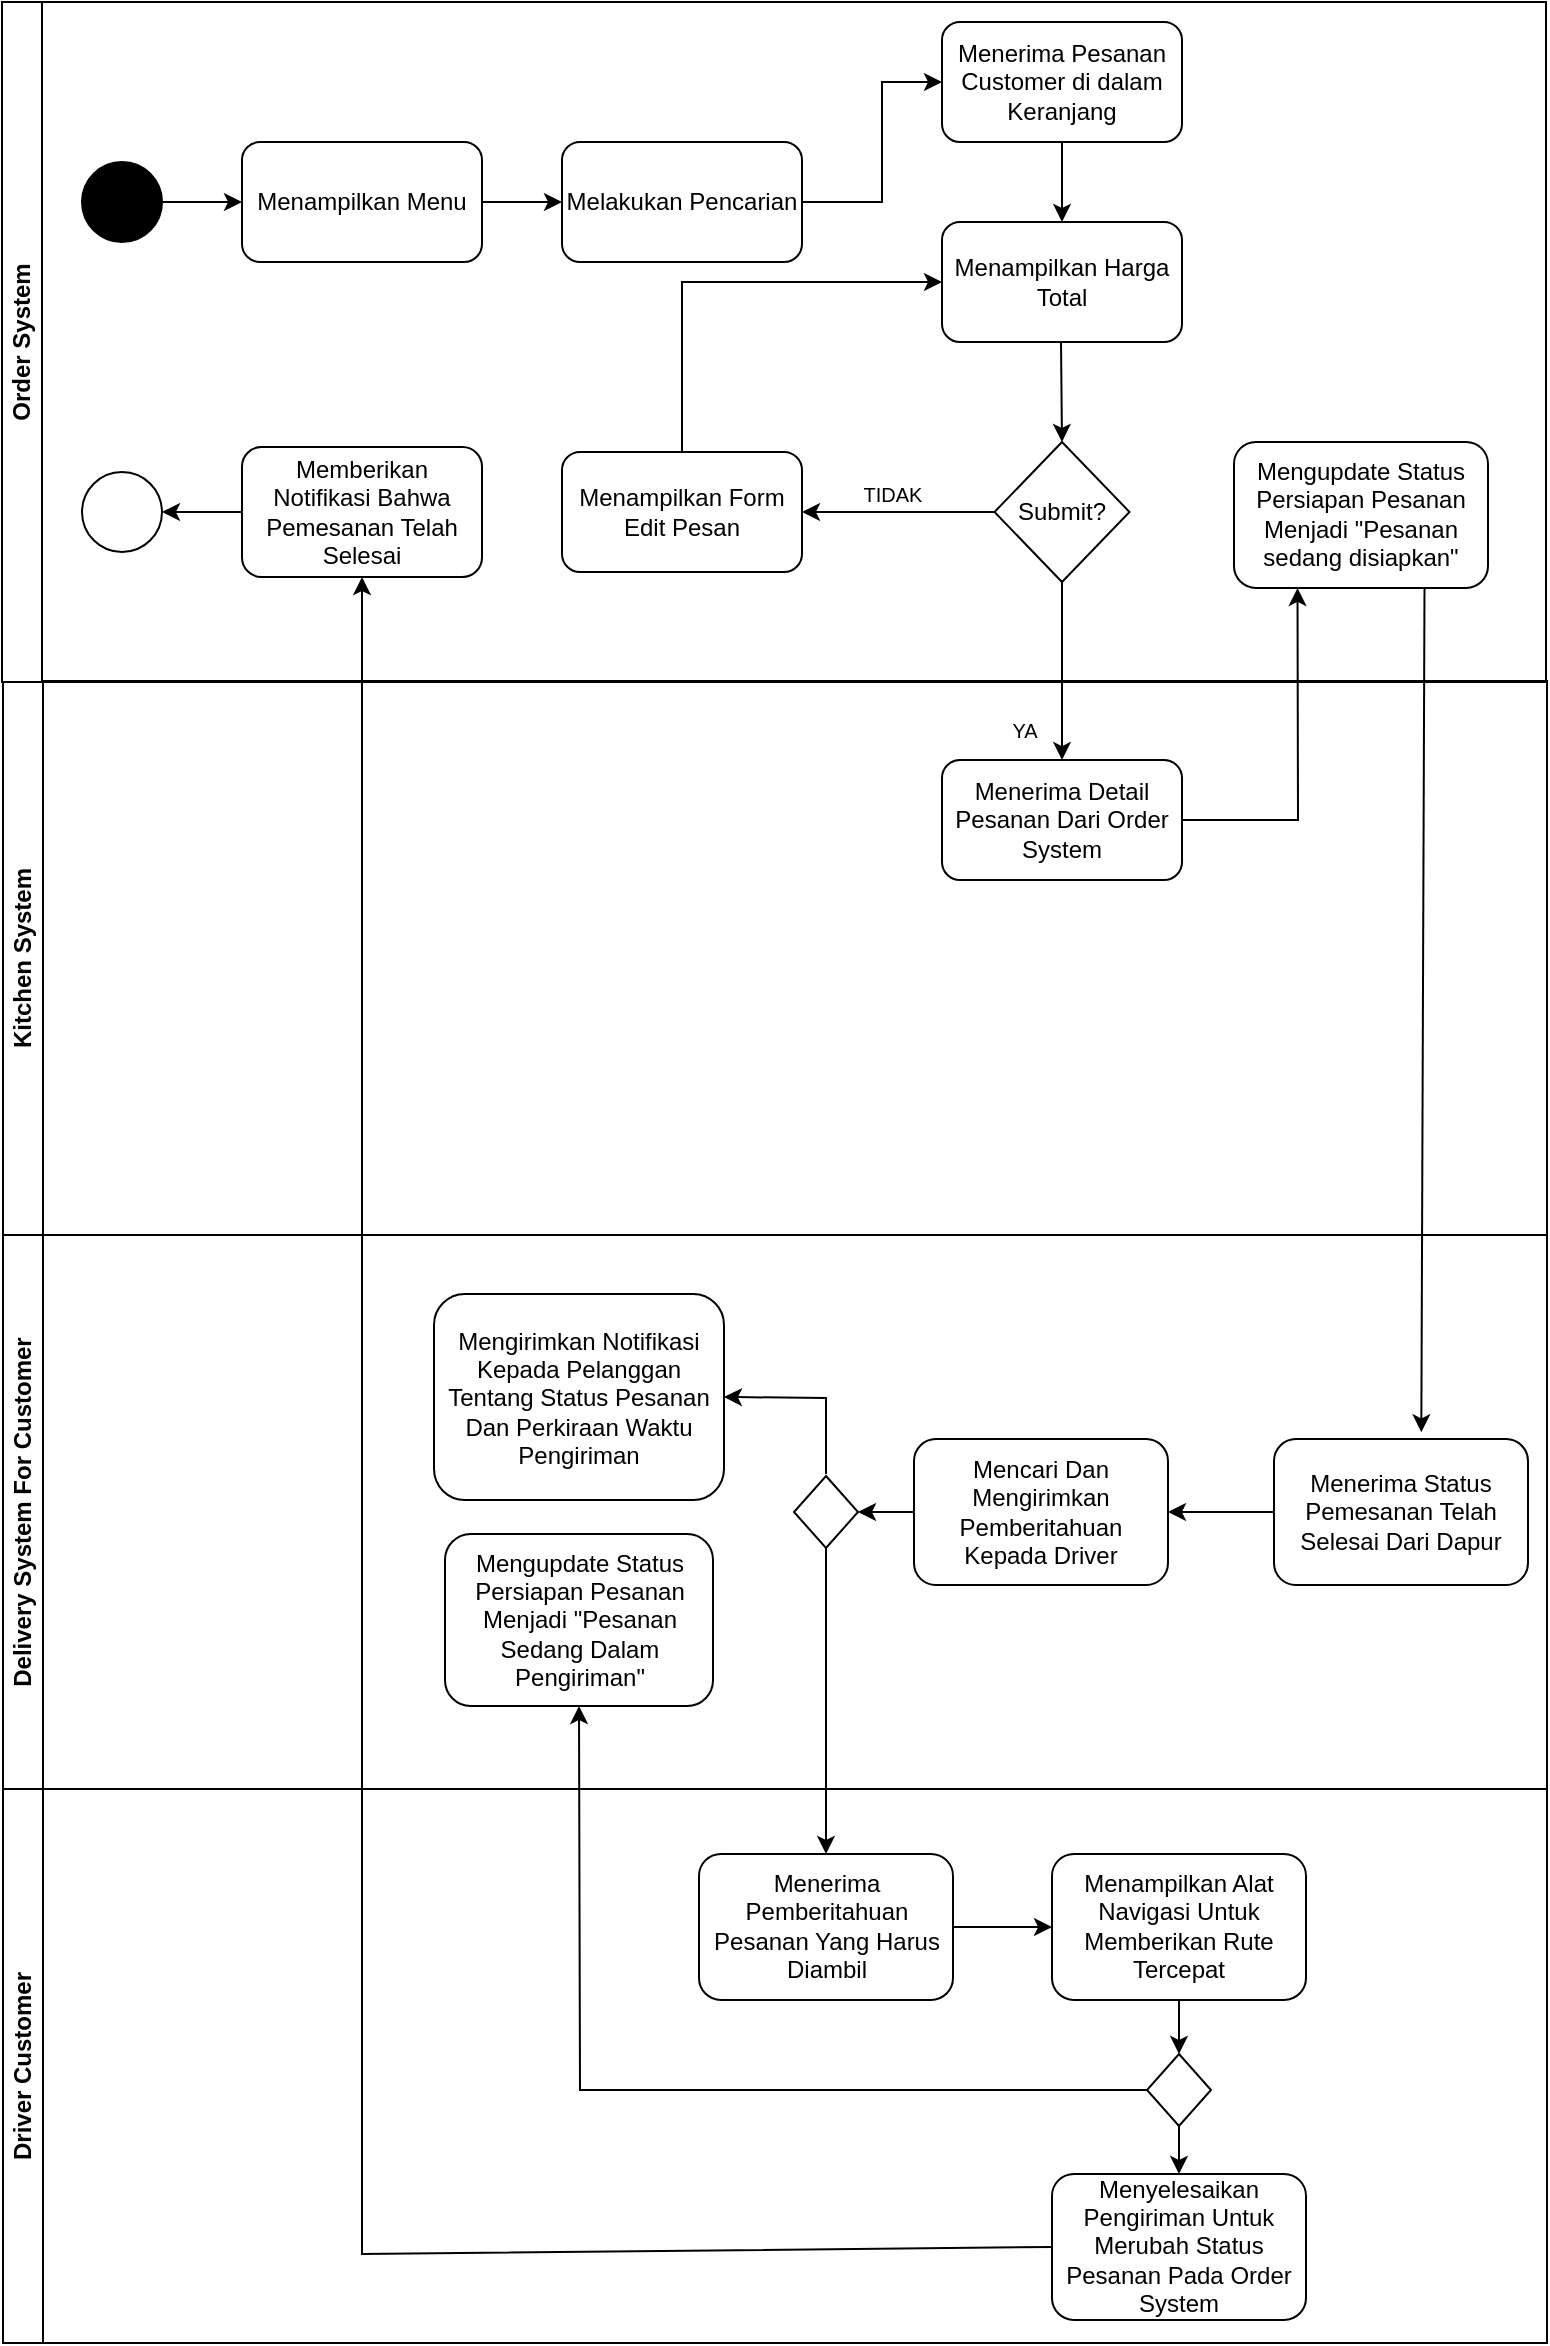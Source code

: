 <mxfile version="24.4.13" type="google">
  <diagram name="Page-1" id="3s-FVgMP3UqWNlFQKL6T">
    <mxGraphModel grid="1" page="1" gridSize="10" guides="1" tooltips="1" connect="1" arrows="1" fold="1" pageScale="1" pageWidth="1100" pageHeight="1700" math="0" shadow="0">
      <root>
        <mxCell id="0" />
        <mxCell id="1" parent="0" />
        <mxCell id="wM69kSQBvjVR911P5O04-1" value="Kitchen System" style="swimlane;whiteSpace=wrap;html=1;rotation=-90;startSize=20;" vertex="1" parent="1">
          <mxGeometry x="412" y="336" width="277" height="772" as="geometry" />
        </mxCell>
        <mxCell id="wM69kSQBvjVR911P5O04-26" value="YA" style="text;html=1;align=center;verticalAlign=middle;resizable=0;points=[];autosize=1;strokeColor=none;fillColor=none;fontSize=10;" vertex="1" parent="wM69kSQBvjVR911P5O04-1">
          <mxGeometry x="243.01" y="257.01" width="40" height="30" as="geometry" />
        </mxCell>
        <mxCell id="wM69kSQBvjVR911P5O04-27" value="Menerima Detail Pesanan Dari Order System" style="rounded=1;whiteSpace=wrap;html=1;" vertex="1" parent="wM69kSQBvjVR911P5O04-1">
          <mxGeometry x="222" y="287.01" width="120" height="60" as="geometry" />
        </mxCell>
        <mxCell id="wM69kSQBvjVR911P5O04-2" value="Order System" style="swimlane;horizontal=0;whiteSpace=wrap;html=1;startSize=20;" vertex="1" parent="1">
          <mxGeometry x="164" y="244" width="772" height="340" as="geometry" />
        </mxCell>
        <mxCell id="wM69kSQBvjVR911P5O04-3" value="" style="ellipse;whiteSpace=wrap;html=1;aspect=fixed;fillColor=#000000;" vertex="1" parent="wM69kSQBvjVR911P5O04-2">
          <mxGeometry x="40" y="80" width="40" height="40" as="geometry" />
        </mxCell>
        <mxCell id="wM69kSQBvjVR911P5O04-4" value="" style="endArrow=classic;html=1;rounded=0;exitX=1;exitY=0.5;exitDx=0;exitDy=0;entryX=0;entryY=0.5;entryDx=0;entryDy=0;" edge="1" parent="wM69kSQBvjVR911P5O04-2" source="wM69kSQBvjVR911P5O04-3">
          <mxGeometry width="50" height="50" relative="1" as="geometry">
            <mxPoint x="360" y="260" as="sourcePoint" />
            <mxPoint x="120" y="100" as="targetPoint" />
            <Array as="points" />
          </mxGeometry>
        </mxCell>
        <mxCell id="wM69kSQBvjVR911P5O04-7" value="" style="endArrow=classic;html=1;rounded=0;exitX=1;exitY=0.5;exitDx=0;exitDy=0;entryX=0;entryY=0.5;entryDx=0;entryDy=0;" edge="1" parent="wM69kSQBvjVR911P5O04-2" source="wM69kSQBvjVR911P5O04-10">
          <mxGeometry width="50" height="50" relative="1" as="geometry">
            <mxPoint x="250" y="100" as="sourcePoint" />
            <mxPoint x="280" y="100" as="targetPoint" />
            <Array as="points" />
          </mxGeometry>
        </mxCell>
        <mxCell id="wM69kSQBvjVR911P5O04-9" value="" style="endArrow=classic;html=1;rounded=0;exitX=1;exitY=0.5;exitDx=0;exitDy=0;entryX=0;entryY=0.5;entryDx=0;entryDy=0;" edge="1" parent="wM69kSQBvjVR911P5O04-2" source="wM69kSQBvjVR911P5O04-11" target="wM69kSQBvjVR911P5O04-13">
          <mxGeometry width="50" height="50" relative="1" as="geometry">
            <mxPoint x="410" y="100" as="sourcePoint" />
            <mxPoint x="480" y="42.5" as="targetPoint" />
            <Array as="points">
              <mxPoint x="440" y="100" />
              <mxPoint x="440" y="40" />
            </Array>
          </mxGeometry>
        </mxCell>
        <mxCell id="wM69kSQBvjVR911P5O04-10" value="Menampilkan Menu" style="rounded=1;whiteSpace=wrap;html=1;" vertex="1" parent="wM69kSQBvjVR911P5O04-2">
          <mxGeometry x="120" y="70" width="120" height="60" as="geometry" />
        </mxCell>
        <mxCell id="wM69kSQBvjVR911P5O04-11" value="Melakukan Pencarian" style="rounded=1;html=1;whiteSpace=wrap;" vertex="1" parent="wM69kSQBvjVR911P5O04-2">
          <mxGeometry x="280" y="70" width="120" height="60" as="geometry" />
        </mxCell>
        <mxCell id="wM69kSQBvjVR911P5O04-13" value="Menerima Pesanan Customer di dalam Keranjang" style="rounded=1;whiteSpace=wrap;html=1;" vertex="1" parent="wM69kSQBvjVR911P5O04-2">
          <mxGeometry x="470" y="10" width="120" height="60" as="geometry" />
        </mxCell>
        <mxCell id="wM69kSQBvjVR911P5O04-14" value="Menampilkan Harga Total" style="rounded=1;whiteSpace=wrap;html=1;" vertex="1" parent="wM69kSQBvjVR911P5O04-2">
          <mxGeometry x="470" y="110" width="120" height="60" as="geometry" />
        </mxCell>
        <mxCell id="wM69kSQBvjVR911P5O04-16" value="" style="endArrow=classic;html=1;rounded=0;exitX=0.5;exitY=1;exitDx=0;exitDy=0;entryX=0.5;entryY=0;entryDx=0;entryDy=0;" edge="1" parent="wM69kSQBvjVR911P5O04-2" source="wM69kSQBvjVR911P5O04-13" target="wM69kSQBvjVR911P5O04-14">
          <mxGeometry width="50" height="50" relative="1" as="geometry">
            <mxPoint x="250" y="110" as="sourcePoint" />
            <mxPoint x="290" y="110" as="targetPoint" />
            <Array as="points" />
          </mxGeometry>
        </mxCell>
        <mxCell id="wM69kSQBvjVR911P5O04-17" value="Submit?" style="rhombus;whiteSpace=wrap;html=1;" vertex="1" parent="wM69kSQBvjVR911P5O04-2">
          <mxGeometry x="496.25" y="220" width="67.5" height="70" as="geometry" />
        </mxCell>
        <mxCell id="wM69kSQBvjVR911P5O04-18" value="" style="endArrow=classic;html=1;rounded=0;exitX=0.5;exitY=1;exitDx=0;exitDy=0;entryX=0.5;entryY=0;entryDx=0;entryDy=0;" edge="1" parent="wM69kSQBvjVR911P5O04-2" target="wM69kSQBvjVR911P5O04-17">
          <mxGeometry width="50" height="50" relative="1" as="geometry">
            <mxPoint x="529.5" y="170" as="sourcePoint" />
            <mxPoint x="530" y="190" as="targetPoint" />
            <Array as="points" />
          </mxGeometry>
        </mxCell>
        <mxCell id="wM69kSQBvjVR911P5O04-20" value="Menampilkan Form Edit Pesan" style="rounded=1;whiteSpace=wrap;html=1;" vertex="1" parent="wM69kSQBvjVR911P5O04-2">
          <mxGeometry x="280" y="225" width="120" height="60" as="geometry" />
        </mxCell>
        <mxCell id="wM69kSQBvjVR911P5O04-21" value="" style="endArrow=classic;html=1;rounded=0;exitX=0;exitY=0.5;exitDx=0;exitDy=0;entryX=1;entryY=0.5;entryDx=0;entryDy=0;" edge="1" parent="wM69kSQBvjVR911P5O04-2" source="wM69kSQBvjVR911P5O04-17" target="wM69kSQBvjVR911P5O04-20">
          <mxGeometry width="50" height="50" relative="1" as="geometry">
            <mxPoint x="250" y="110" as="sourcePoint" />
            <mxPoint x="410" y="220" as="targetPoint" />
            <Array as="points" />
          </mxGeometry>
        </mxCell>
        <mxCell id="wM69kSQBvjVR911P5O04-22" value="TIDAK" style="text;html=1;align=center;verticalAlign=bottom;resizable=0;points=[];autosize=1;strokeColor=none;fillColor=none;fontSize=10;" vertex="1" parent="wM69kSQBvjVR911P5O04-2">
          <mxGeometry x="420" y="225" width="50" height="30" as="geometry" />
        </mxCell>
        <mxCell id="wM69kSQBvjVR911P5O04-24" value="" style="endArrow=classic;html=1;rounded=0;exitX=0.5;exitY=0;exitDx=0;exitDy=0;entryX=0;entryY=0.5;entryDx=0;entryDy=0;" edge="1" parent="wM69kSQBvjVR911P5O04-2" source="wM69kSQBvjVR911P5O04-20" target="wM69kSQBvjVR911P5O04-14">
          <mxGeometry width="50" height="50" relative="1" as="geometry">
            <mxPoint x="513" y="230" as="sourcePoint" />
            <mxPoint x="410" y="230" as="targetPoint" />
            <Array as="points">
              <mxPoint x="340" y="140" />
            </Array>
          </mxGeometry>
        </mxCell>
        <mxCell id="5OzxsK8boKmwiZCibx3B-2" value="Mengupdate Status Persiapan Pesanan Menjadi &quot;Pesanan sedang disiapkan&quot;" style="rounded=1;whiteSpace=wrap;html=1;" vertex="1" parent="wM69kSQBvjVR911P5O04-2">
          <mxGeometry x="616" y="220" width="127" height="72.99" as="geometry" />
        </mxCell>
        <mxCell id="5OzxsK8boKmwiZCibx3B-28" value="Memberikan Notifikasi Bahwa Pemesanan Telah Selesai" style="rounded=1;whiteSpace=wrap;html=1;" vertex="1" parent="wM69kSQBvjVR911P5O04-2">
          <mxGeometry x="120" y="222.5" width="120" height="65" as="geometry" />
        </mxCell>
        <mxCell id="5OzxsK8boKmwiZCibx3B-29" value="" style="ellipse;whiteSpace=wrap;html=1;aspect=fixed;" vertex="1" parent="wM69kSQBvjVR911P5O04-2">
          <mxGeometry x="40" y="235" width="40" height="40" as="geometry" />
        </mxCell>
        <mxCell id="5OzxsK8boKmwiZCibx3B-30" value="" style="endArrow=classic;html=1;rounded=0;exitX=0;exitY=0.5;exitDx=0;exitDy=0;entryX=1;entryY=0.5;entryDx=0;entryDy=0;" edge="1" parent="wM69kSQBvjVR911P5O04-2" source="5OzxsK8boKmwiZCibx3B-28" target="5OzxsK8boKmwiZCibx3B-29">
          <mxGeometry width="50" height="50" relative="1" as="geometry">
            <mxPoint x="250" y="110" as="sourcePoint" />
            <mxPoint x="290" y="110" as="targetPoint" />
            <Array as="points" />
          </mxGeometry>
        </mxCell>
        <mxCell id="wM69kSQBvjVR911P5O04-25" value="" style="endArrow=classic;html=1;rounded=0;exitX=0.5;exitY=1;exitDx=0;exitDy=0;entryX=0.5;entryY=0;entryDx=0;entryDy=0;" edge="1" parent="1" source="wM69kSQBvjVR911P5O04-17" target="wM69kSQBvjVR911P5O04-27">
          <mxGeometry width="50" height="50" relative="1" as="geometry">
            <mxPoint x="553" y="310" as="sourcePoint" />
            <mxPoint x="570" y="320" as="targetPoint" />
            <Array as="points" />
          </mxGeometry>
        </mxCell>
        <mxCell id="wM69kSQBvjVR911P5O04-28" value="Delivery System For Customer" style="swimlane;whiteSpace=wrap;html=1;rotation=-90;startSize=20;" vertex="1" parent="1">
          <mxGeometry x="412" y="613" width="277" height="772" as="geometry" />
        </mxCell>
        <mxCell id="5OzxsK8boKmwiZCibx3B-5" value="Menerima Status Pemesanan Telah Selesai Dari Dapur" style="rounded=1;whiteSpace=wrap;html=1;" vertex="1" parent="wM69kSQBvjVR911P5O04-28">
          <mxGeometry x="388" y="349.51" width="127" height="72.99" as="geometry" />
        </mxCell>
        <mxCell id="5OzxsK8boKmwiZCibx3B-7" value="Mengirimkan Notifikasi Kepada Pelanggan Tentang Status Pesanan Dan Perkiraan Waktu Pengiriman" style="rounded=1;whiteSpace=wrap;html=1;" vertex="1" parent="wM69kSQBvjVR911P5O04-28">
          <mxGeometry x="-32" y="277" width="145" height="103" as="geometry" />
        </mxCell>
        <mxCell id="5OzxsK8boKmwiZCibx3B-8" value="" style="endArrow=classic;html=1;rounded=0;exitX=0;exitY=0.5;exitDx=0;exitDy=0;entryX=1;entryY=0.5;entryDx=0;entryDy=0;" edge="1" parent="wM69kSQBvjVR911P5O04-28" source="5OzxsK8boKmwiZCibx3B-5" target="5OzxsK8boKmwiZCibx3B-9">
          <mxGeometry width="50" height="50" relative="1" as="geometry">
            <mxPoint x="368" y="347" as="sourcePoint" />
            <mxPoint x="318" y="333" as="targetPoint" />
            <Array as="points" />
          </mxGeometry>
        </mxCell>
        <mxCell id="5OzxsK8boKmwiZCibx3B-9" value="Mencari Dan Mengirimkan Pemberitahuan Kepada Driver" style="rounded=1;whiteSpace=wrap;html=1;" vertex="1" parent="wM69kSQBvjVR911P5O04-28">
          <mxGeometry x="208" y="349.51" width="127" height="72.99" as="geometry" />
        </mxCell>
        <mxCell id="5OzxsK8boKmwiZCibx3B-13" value="" style="rhombus;whiteSpace=wrap;html=1;" vertex="1" parent="wM69kSQBvjVR911P5O04-28">
          <mxGeometry x="148" y="368" width="32" height="36" as="geometry" />
        </mxCell>
        <mxCell id="5OzxsK8boKmwiZCibx3B-10" value="" style="endArrow=classic;html=1;rounded=0;entryX=1;entryY=0.5;entryDx=0;entryDy=0;" edge="1" parent="wM69kSQBvjVR911P5O04-28" target="5OzxsK8boKmwiZCibx3B-7">
          <mxGeometry width="50" height="50" relative="1" as="geometry">
            <mxPoint x="164" y="367" as="sourcePoint" />
            <mxPoint x="153" y="332.99" as="targetPoint" />
            <Array as="points">
              <mxPoint x="164" y="329" />
            </Array>
          </mxGeometry>
        </mxCell>
        <mxCell id="5OzxsK8boKmwiZCibx3B-18" value="Mengupdate Status Persiapan Pesanan Menjadi &quot;Pesanan Sedang Dalam Pengiriman&quot;" style="rounded=1;whiteSpace=wrap;html=1;" vertex="1" parent="wM69kSQBvjVR911P5O04-28">
          <mxGeometry x="-26.5" y="397" width="134" height="86" as="geometry" />
        </mxCell>
        <mxCell id="5OzxsK8boKmwiZCibx3B-22" value="" style="endArrow=classic;html=1;rounded=0;exitX=0;exitY=0.5;exitDx=0;exitDy=0;entryX=1;entryY=0.5;entryDx=0;entryDy=0;" edge="1" parent="wM69kSQBvjVR911P5O04-28" source="5OzxsK8boKmwiZCibx3B-9" target="5OzxsK8boKmwiZCibx3B-13">
          <mxGeometry width="50" height="50" relative="1" as="geometry">
            <mxPoint x="351" y="640" as="sourcePoint" />
            <mxPoint x="351" y="667" as="targetPoint" />
            <Array as="points" />
          </mxGeometry>
        </mxCell>
        <mxCell id="wM69kSQBvjVR911P5O04-31" value="Driver Customer" style="swimlane;whiteSpace=wrap;html=1;rotation=-90;startSize=20;" vertex="1" parent="1">
          <mxGeometry x="412" y="890" width="277" height="772" as="geometry" />
        </mxCell>
        <mxCell id="5OzxsK8boKmwiZCibx3B-11" value="Menerima Pemberitahuan Pesanan Yang Harus Diambil" style="rounded=1;whiteSpace=wrap;html=1;" vertex="1" parent="wM69kSQBvjVR911P5O04-31">
          <mxGeometry x="100.5" y="280" width="127" height="72.99" as="geometry" />
        </mxCell>
        <mxCell id="5OzxsK8boKmwiZCibx3B-15" value="Menampilkan Alat Navigasi Untuk Memberikan Rute Tercepat" style="rounded=1;whiteSpace=wrap;html=1;" vertex="1" parent="wM69kSQBvjVR911P5O04-31">
          <mxGeometry x="277" y="280" width="127" height="72.99" as="geometry" />
        </mxCell>
        <mxCell id="5OzxsK8boKmwiZCibx3B-16" value="" style="endArrow=classic;html=1;rounded=0;exitX=1;exitY=0.5;exitDx=0;exitDy=0;entryX=0;entryY=0.5;entryDx=0;entryDy=0;" edge="1" parent="wM69kSQBvjVR911P5O04-31" source="5OzxsK8boKmwiZCibx3B-11" target="5OzxsK8boKmwiZCibx3B-15">
          <mxGeometry width="50" height="50" relative="1" as="geometry">
            <mxPoint x="398" y="119" as="sourcePoint" />
            <mxPoint x="345" y="119" as="targetPoint" />
            <Array as="points" />
          </mxGeometry>
        </mxCell>
        <mxCell id="5OzxsK8boKmwiZCibx3B-19" value="" style="rhombus;whiteSpace=wrap;html=1;" vertex="1" parent="wM69kSQBvjVR911P5O04-31">
          <mxGeometry x="324.5" y="380" width="32" height="36" as="geometry" />
        </mxCell>
        <mxCell id="5OzxsK8boKmwiZCibx3B-21" value="" style="endArrow=classic;html=1;rounded=0;exitX=0.5;exitY=1;exitDx=0;exitDy=0;entryX=0.5;entryY=0;entryDx=0;entryDy=0;" edge="1" parent="wM69kSQBvjVR911P5O04-31" source="5OzxsK8boKmwiZCibx3B-15" target="5OzxsK8boKmwiZCibx3B-19">
          <mxGeometry width="50" height="50" relative="1" as="geometry">
            <mxPoint x="238" y="326" as="sourcePoint" />
            <mxPoint x="287" y="326" as="targetPoint" />
            <Array as="points" />
          </mxGeometry>
        </mxCell>
        <mxCell id="5OzxsK8boKmwiZCibx3B-23" value="Menyelesaikan Pengiriman Untuk Merubah Status Pesanan Pada Order System" style="rounded=1;whiteSpace=wrap;html=1;" vertex="1" parent="wM69kSQBvjVR911P5O04-31">
          <mxGeometry x="277" y="440" width="127" height="72.99" as="geometry" />
        </mxCell>
        <mxCell id="5OzxsK8boKmwiZCibx3B-24" value="" style="endArrow=classic;html=1;rounded=0;exitX=0.5;exitY=1;exitDx=0;exitDy=0;entryX=0.5;entryY=0;entryDx=0;entryDy=0;" edge="1" parent="wM69kSQBvjVR911P5O04-31" source="5OzxsK8boKmwiZCibx3B-19" target="5OzxsK8boKmwiZCibx3B-23">
          <mxGeometry width="50" height="50" relative="1" as="geometry">
            <mxPoint x="351" y="363" as="sourcePoint" />
            <mxPoint x="351" y="390" as="targetPoint" />
            <Array as="points" />
          </mxGeometry>
        </mxCell>
        <mxCell id="5OzxsK8boKmwiZCibx3B-1" value="" style="endArrow=classic;html=1;rounded=0;exitX=1;exitY=0.5;exitDx=0;exitDy=0;entryX=0.25;entryY=1;entryDx=0;entryDy=0;" edge="1" parent="1" source="wM69kSQBvjVR911P5O04-27" target="5OzxsK8boKmwiZCibx3B-2">
          <mxGeometry width="50" height="50" relative="1" as="geometry">
            <mxPoint x="686.5" y="684" as="sourcePoint" />
            <mxPoint x="687" y="714" as="targetPoint" />
            <Array as="points">
              <mxPoint x="812" y="653" />
            </Array>
          </mxGeometry>
        </mxCell>
        <mxCell id="5OzxsK8boKmwiZCibx3B-6" value="" style="endArrow=classic;html=1;rounded=0;exitX=0.75;exitY=1;exitDx=0;exitDy=0;entryX=0.58;entryY=-0.046;entryDx=0;entryDy=0;entryPerimeter=0;" edge="1" parent="1" source="5OzxsK8boKmwiZCibx3B-2" target="5OzxsK8boKmwiZCibx3B-5">
          <mxGeometry width="50" height="50" relative="1" as="geometry">
            <mxPoint x="870" y="544" as="sourcePoint" />
            <mxPoint x="870" y="633" as="targetPoint" />
            <Array as="points" />
          </mxGeometry>
        </mxCell>
        <mxCell id="5OzxsK8boKmwiZCibx3B-12" value="" style="endArrow=classic;html=1;rounded=0;exitX=0.5;exitY=1;exitDx=0;exitDy=0;entryX=0.5;entryY=0;entryDx=0;entryDy=0;" edge="1" parent="1" source="5OzxsK8boKmwiZCibx3B-13" target="5OzxsK8boKmwiZCibx3B-11">
          <mxGeometry width="50" height="50" relative="1" as="geometry">
            <mxPoint x="810" y="1009" as="sourcePoint" />
            <mxPoint x="757" y="1009" as="targetPoint" />
            <Array as="points" />
          </mxGeometry>
        </mxCell>
        <mxCell id="5OzxsK8boKmwiZCibx3B-17" value="" style="endArrow=classic;html=1;rounded=0;exitX=0;exitY=0.5;exitDx=0;exitDy=0;entryX=0.5;entryY=1;entryDx=0;entryDy=0;" edge="1" parent="1" source="5OzxsK8boKmwiZCibx3B-19" target="5OzxsK8boKmwiZCibx3B-18">
          <mxGeometry width="50" height="50" relative="1" as="geometry">
            <mxPoint x="810" y="1009" as="sourcePoint" />
            <mxPoint x="440" y="1100" as="targetPoint" />
            <Array as="points">
              <mxPoint x="453" y="1288" />
            </Array>
          </mxGeometry>
        </mxCell>
        <mxCell id="5OzxsK8boKmwiZCibx3B-26" value="" style="endArrow=classic;html=1;rounded=0;exitX=0;exitY=0.5;exitDx=0;exitDy=0;entryX=0.5;entryY=1;entryDx=0;entryDy=0;" edge="1" parent="1" source="5OzxsK8boKmwiZCibx3B-23" target="5OzxsK8boKmwiZCibx3B-28">
          <mxGeometry width="50" height="50" relative="1" as="geometry">
            <mxPoint x="650" y="1216" as="sourcePoint" />
            <mxPoint x="350" y="530" as="targetPoint" />
            <Array as="points">
              <mxPoint x="344" y="1370" />
            </Array>
          </mxGeometry>
        </mxCell>
      </root>
    </mxGraphModel>
  </diagram>
</mxfile>
